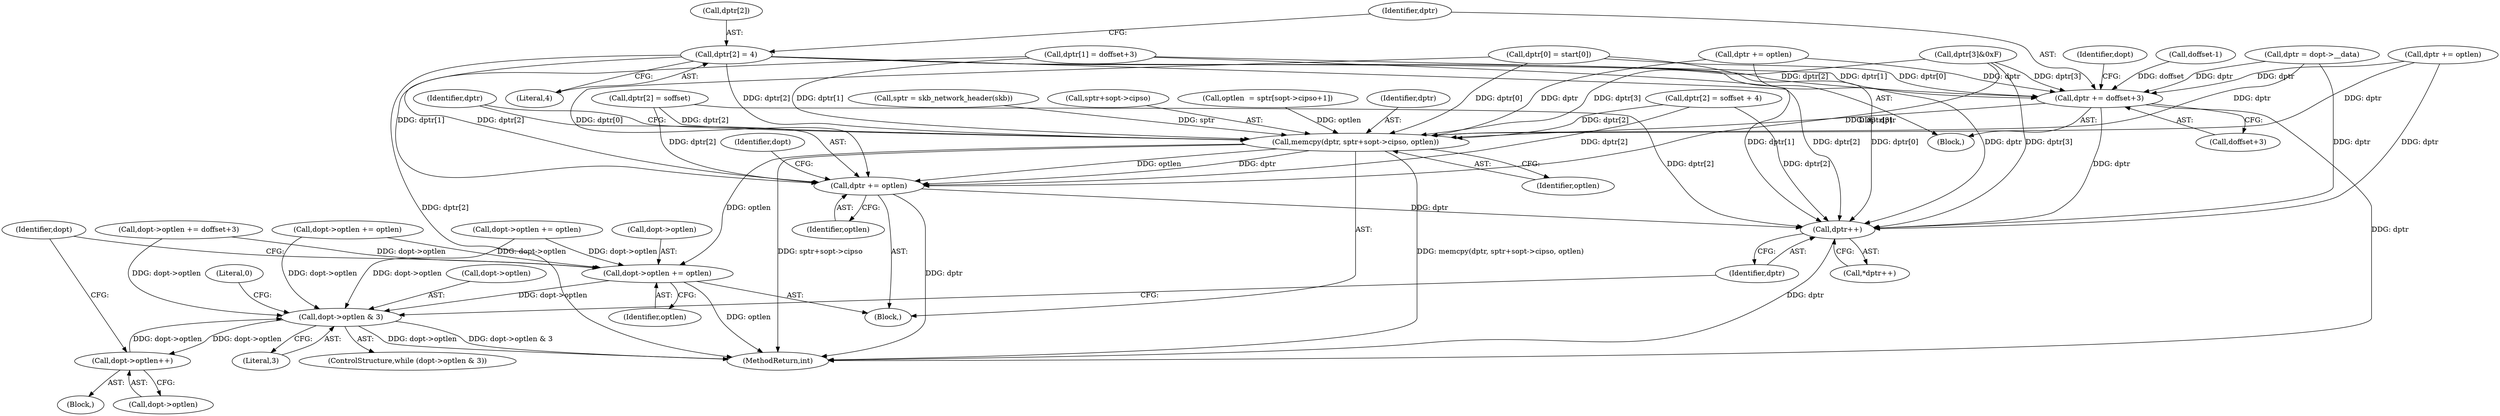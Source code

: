 digraph "0_linux_f6d8bd051c391c1c0458a30b2a7abcd939329259_16@array" {
"1000526" [label="(Call,dptr[2] = 4)"];
"1000531" [label="(Call,dptr += doffset+3)"];
"1000584" [label="(Call,memcpy(dptr, sptr+sopt->cipso, optlen))"];
"1000592" [label="(Call,dptr += optlen)"];
"1000609" [label="(Call,dptr++)"];
"1000595" [label="(Call,dopt->optlen += optlen)"];
"1000601" [label="(Call,dopt->optlen & 3)"];
"1000612" [label="(Call,dopt->optlen++)"];
"1000496" [label="(Block,)"];
"1000591" [label="(Identifier,optlen)"];
"1000519" [label="(Call,dptr[1] = doffset+3)"];
"1000382" [label="(Call,dopt->optlen += optlen)"];
"1000142" [label="(Call,dptr = dopt->__data)"];
"1000605" [label="(Literal,3)"];
"1000530" [label="(Literal,4)"];
"1000138" [label="(Call,sptr = skb_network_header(skb))"];
"1000600" [label="(ControlStructure,while (dopt->optlen & 3))"];
"1000602" [label="(Call,dopt->optlen)"];
"1000533" [label="(Call,doffset+3)"];
"1000595" [label="(Call,dopt->optlen += optlen)"];
"1000565" [label="(Call,optlen  = sptr[sopt->cipso+1])"];
"1000599" [label="(Identifier,optlen)"];
"1000585" [label="(Identifier,dptr)"];
"1000212" [label="(Call,dptr[2] = soffset + 4)"];
"1000526" [label="(Call,dptr[2] = 4)"];
"1000564" [label="(Block,)"];
"1000597" [label="(Identifier,dopt)"];
"1000603" [label="(Identifier,dopt)"];
"1000512" [label="(Call,dptr[0] = start[0])"];
"1000379" [label="(Call,dptr += optlen)"];
"1000527" [label="(Call,dptr[2])"];
"1000531" [label="(Call,dptr += doffset+3)"];
"1000227" [label="(Call,dopt->optlen += optlen)"];
"1000610" [label="(Identifier,dptr)"];
"1000546" [label="(Call,dopt->optlen += doffset+3)"];
"1000224" [label="(Call,dptr += optlen)"];
"1000618" [label="(MethodReturn,int)"];
"1000532" [label="(Identifier,dptr)"];
"1000586" [label="(Call,sptr+sopt->cipso)"];
"1000592" [label="(Call,dptr += optlen)"];
"1000617" [label="(Literal,0)"];
"1000594" [label="(Identifier,optlen)"];
"1000606" [label="(Block,)"];
"1000596" [label="(Call,dopt->optlen)"];
"1000538" [label="(Identifier,dopt)"];
"1000501" [label="(Call,doffset-1)"];
"1000609" [label="(Call,dptr++)"];
"1000612" [label="(Call,dopt->optlen++)"];
"1000601" [label="(Call,dopt->optlen & 3)"];
"1000584" [label="(Call,memcpy(dptr, sptr+sopt->cipso, optlen))"];
"1000316" [label="(Call,dptr[3]&0xF)"];
"1000593" [label="(Identifier,dptr)"];
"1000613" [label="(Call,dopt->optlen)"];
"1000608" [label="(Call,*dptr++)"];
"1000374" [label="(Call,dptr[2] = soffset)"];
"1000526" -> "1000496"  [label="AST: "];
"1000526" -> "1000530"  [label="CFG: "];
"1000527" -> "1000526"  [label="AST: "];
"1000530" -> "1000526"  [label="AST: "];
"1000532" -> "1000526"  [label="CFG: "];
"1000526" -> "1000618"  [label="DDG: dptr[2]"];
"1000526" -> "1000531"  [label="DDG: dptr[2]"];
"1000526" -> "1000584"  [label="DDG: dptr[2]"];
"1000526" -> "1000592"  [label="DDG: dptr[2]"];
"1000526" -> "1000609"  [label="DDG: dptr[2]"];
"1000531" -> "1000496"  [label="AST: "];
"1000531" -> "1000533"  [label="CFG: "];
"1000532" -> "1000531"  [label="AST: "];
"1000533" -> "1000531"  [label="AST: "];
"1000538" -> "1000531"  [label="CFG: "];
"1000531" -> "1000618"  [label="DDG: dptr"];
"1000501" -> "1000531"  [label="DDG: doffset"];
"1000224" -> "1000531"  [label="DDG: dptr"];
"1000519" -> "1000531"  [label="DDG: dptr[1]"];
"1000512" -> "1000531"  [label="DDG: dptr[0]"];
"1000379" -> "1000531"  [label="DDG: dptr"];
"1000142" -> "1000531"  [label="DDG: dptr"];
"1000316" -> "1000531"  [label="DDG: dptr[3]"];
"1000531" -> "1000584"  [label="DDG: dptr"];
"1000531" -> "1000609"  [label="DDG: dptr"];
"1000584" -> "1000564"  [label="AST: "];
"1000584" -> "1000591"  [label="CFG: "];
"1000585" -> "1000584"  [label="AST: "];
"1000586" -> "1000584"  [label="AST: "];
"1000591" -> "1000584"  [label="AST: "];
"1000593" -> "1000584"  [label="CFG: "];
"1000584" -> "1000618"  [label="DDG: memcpy(dptr, sptr+sopt->cipso, optlen)"];
"1000584" -> "1000618"  [label="DDG: sptr+sopt->cipso"];
"1000224" -> "1000584"  [label="DDG: dptr"];
"1000374" -> "1000584"  [label="DDG: dptr[2]"];
"1000519" -> "1000584"  [label="DDG: dptr[1]"];
"1000512" -> "1000584"  [label="DDG: dptr[0]"];
"1000379" -> "1000584"  [label="DDG: dptr"];
"1000212" -> "1000584"  [label="DDG: dptr[2]"];
"1000142" -> "1000584"  [label="DDG: dptr"];
"1000316" -> "1000584"  [label="DDG: dptr[3]"];
"1000138" -> "1000584"  [label="DDG: sptr"];
"1000565" -> "1000584"  [label="DDG: optlen"];
"1000584" -> "1000592"  [label="DDG: optlen"];
"1000584" -> "1000592"  [label="DDG: dptr"];
"1000584" -> "1000595"  [label="DDG: optlen"];
"1000592" -> "1000564"  [label="AST: "];
"1000592" -> "1000594"  [label="CFG: "];
"1000593" -> "1000592"  [label="AST: "];
"1000594" -> "1000592"  [label="AST: "];
"1000597" -> "1000592"  [label="CFG: "];
"1000592" -> "1000618"  [label="DDG: dptr"];
"1000374" -> "1000592"  [label="DDG: dptr[2]"];
"1000519" -> "1000592"  [label="DDG: dptr[1]"];
"1000512" -> "1000592"  [label="DDG: dptr[0]"];
"1000212" -> "1000592"  [label="DDG: dptr[2]"];
"1000316" -> "1000592"  [label="DDG: dptr[3]"];
"1000592" -> "1000609"  [label="DDG: dptr"];
"1000609" -> "1000608"  [label="AST: "];
"1000609" -> "1000610"  [label="CFG: "];
"1000610" -> "1000609"  [label="AST: "];
"1000608" -> "1000609"  [label="CFG: "];
"1000609" -> "1000618"  [label="DDG: dptr"];
"1000224" -> "1000609"  [label="DDG: dptr"];
"1000374" -> "1000609"  [label="DDG: dptr[2]"];
"1000519" -> "1000609"  [label="DDG: dptr[1]"];
"1000512" -> "1000609"  [label="DDG: dptr[0]"];
"1000379" -> "1000609"  [label="DDG: dptr"];
"1000212" -> "1000609"  [label="DDG: dptr[2]"];
"1000142" -> "1000609"  [label="DDG: dptr"];
"1000316" -> "1000609"  [label="DDG: dptr[3]"];
"1000595" -> "1000564"  [label="AST: "];
"1000595" -> "1000599"  [label="CFG: "];
"1000596" -> "1000595"  [label="AST: "];
"1000599" -> "1000595"  [label="AST: "];
"1000603" -> "1000595"  [label="CFG: "];
"1000595" -> "1000618"  [label="DDG: optlen"];
"1000382" -> "1000595"  [label="DDG: dopt->optlen"];
"1000227" -> "1000595"  [label="DDG: dopt->optlen"];
"1000546" -> "1000595"  [label="DDG: dopt->optlen"];
"1000595" -> "1000601"  [label="DDG: dopt->optlen"];
"1000601" -> "1000600"  [label="AST: "];
"1000601" -> "1000605"  [label="CFG: "];
"1000602" -> "1000601"  [label="AST: "];
"1000605" -> "1000601"  [label="AST: "];
"1000610" -> "1000601"  [label="CFG: "];
"1000617" -> "1000601"  [label="CFG: "];
"1000601" -> "1000618"  [label="DDG: dopt->optlen"];
"1000601" -> "1000618"  [label="DDG: dopt->optlen & 3"];
"1000382" -> "1000601"  [label="DDG: dopt->optlen"];
"1000612" -> "1000601"  [label="DDG: dopt->optlen"];
"1000227" -> "1000601"  [label="DDG: dopt->optlen"];
"1000546" -> "1000601"  [label="DDG: dopt->optlen"];
"1000601" -> "1000612"  [label="DDG: dopt->optlen"];
"1000612" -> "1000606"  [label="AST: "];
"1000612" -> "1000613"  [label="CFG: "];
"1000613" -> "1000612"  [label="AST: "];
"1000603" -> "1000612"  [label="CFG: "];
}
